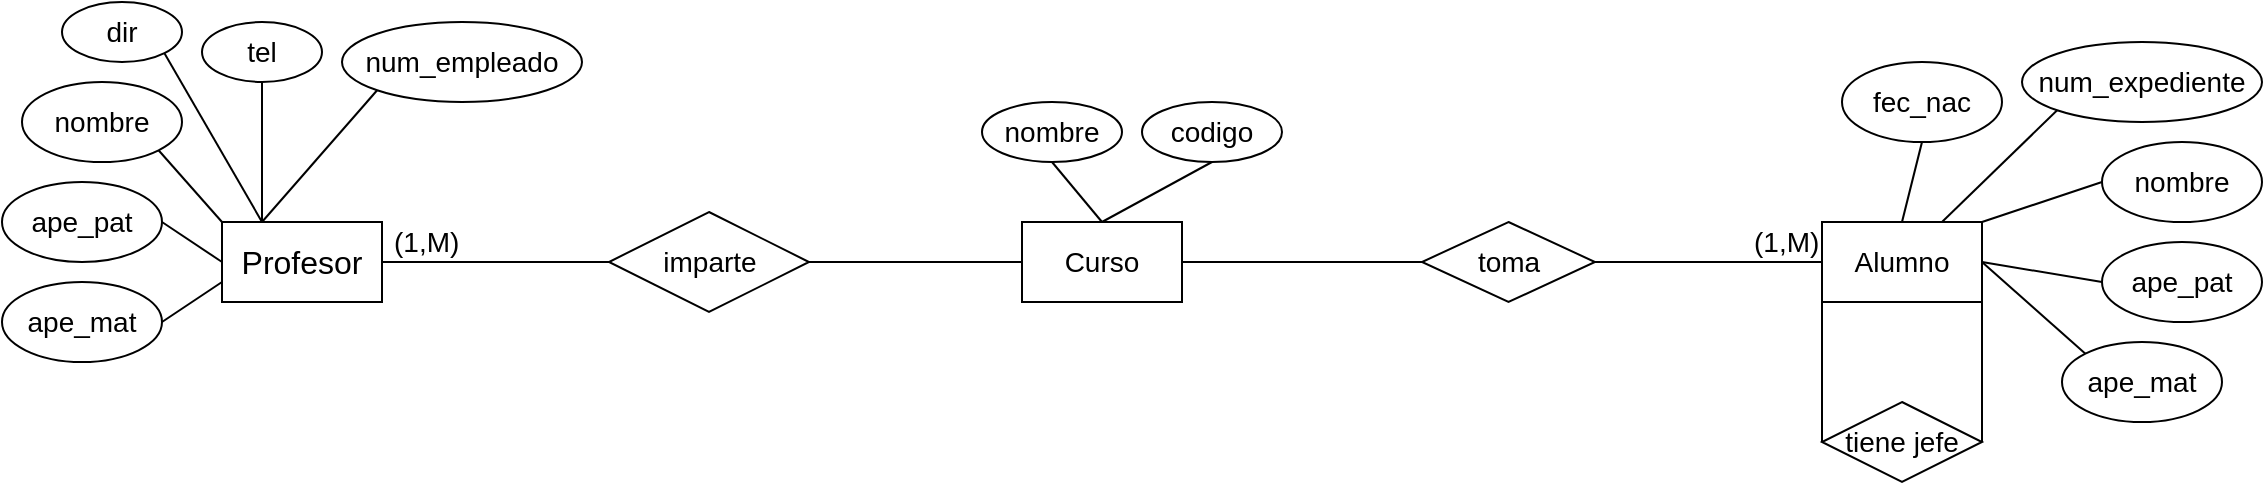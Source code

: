<mxfile version="13.8.0" type="github">
  <diagram id="ArHhOgh3IaD8CNQqkL_k" name="Page-1">
    <mxGraphModel dx="1102" dy="614" grid="1" gridSize="10" guides="1" tooltips="1" connect="1" arrows="1" fold="1" page="1" pageScale="1" pageWidth="827" pageHeight="1169" math="0" shadow="0">
      <root>
        <mxCell id="0" />
        <mxCell id="1" parent="0" />
        <mxCell id="pSBBILQs86cwOw-8D6nt-1" value="Profesor" style="rounded=0;whiteSpace=wrap;html=1;fontSize=16;" vertex="1" parent="1">
          <mxGeometry x="120" y="280" width="80" height="40" as="geometry" />
        </mxCell>
        <mxCell id="pSBBILQs86cwOw-8D6nt-2" value="num_empleado" style="ellipse;whiteSpace=wrap;html=1;align=center;fontSize=14;" vertex="1" parent="1">
          <mxGeometry x="180" y="180" width="120" height="40" as="geometry" />
        </mxCell>
        <mxCell id="pSBBILQs86cwOw-8D6nt-3" value="nombre" style="ellipse;whiteSpace=wrap;html=1;align=center;fontSize=14;" vertex="1" parent="1">
          <mxGeometry x="20" y="210" width="80" height="40" as="geometry" />
        </mxCell>
        <mxCell id="pSBBILQs86cwOw-8D6nt-4" value="ape_pat" style="ellipse;whiteSpace=wrap;html=1;align=center;fontSize=14;" vertex="1" parent="1">
          <mxGeometry x="10" y="260" width="80" height="40" as="geometry" />
        </mxCell>
        <mxCell id="pSBBILQs86cwOw-8D6nt-7" value="ape_mat" style="ellipse;whiteSpace=wrap;html=1;align=center;fontSize=14;" vertex="1" parent="1">
          <mxGeometry x="10" y="310" width="80" height="40" as="geometry" />
        </mxCell>
        <mxCell id="pSBBILQs86cwOw-8D6nt-8" value="dir" style="ellipse;whiteSpace=wrap;html=1;align=center;fontSize=14;" vertex="1" parent="1">
          <mxGeometry x="40" y="170" width="60" height="30" as="geometry" />
        </mxCell>
        <mxCell id="pSBBILQs86cwOw-8D6nt-9" value="tel" style="ellipse;whiteSpace=wrap;html=1;align=center;fontSize=14;" vertex="1" parent="1">
          <mxGeometry x="110" y="180" width="60" height="30" as="geometry" />
        </mxCell>
        <mxCell id="pSBBILQs86cwOw-8D6nt-10" value="" style="endArrow=none;html=1;rounded=0;fontSize=14;exitX=1;exitY=0.5;exitDx=0;exitDy=0;entryX=0;entryY=0.75;entryDx=0;entryDy=0;" edge="1" parent="1" source="pSBBILQs86cwOw-8D6nt-7" target="pSBBILQs86cwOw-8D6nt-1">
          <mxGeometry relative="1" as="geometry">
            <mxPoint x="330" y="320" as="sourcePoint" />
            <mxPoint x="490" y="320" as="targetPoint" />
          </mxGeometry>
        </mxCell>
        <mxCell id="pSBBILQs86cwOw-8D6nt-11" value="" style="endArrow=none;html=1;rounded=0;fontSize=14;exitX=0;exitY=1;exitDx=0;exitDy=0;entryX=0.25;entryY=0;entryDx=0;entryDy=0;" edge="1" parent="1" source="pSBBILQs86cwOw-8D6nt-2" target="pSBBILQs86cwOw-8D6nt-1">
          <mxGeometry relative="1" as="geometry">
            <mxPoint x="330" y="320" as="sourcePoint" />
            <mxPoint x="490" y="320" as="targetPoint" />
          </mxGeometry>
        </mxCell>
        <mxCell id="pSBBILQs86cwOw-8D6nt-12" value="" style="endArrow=none;html=1;rounded=0;fontSize=14;entryX=0.25;entryY=0;entryDx=0;entryDy=0;" edge="1" parent="1" source="pSBBILQs86cwOw-8D6nt-9" target="pSBBILQs86cwOw-8D6nt-1">
          <mxGeometry relative="1" as="geometry">
            <mxPoint x="330" y="320" as="sourcePoint" />
            <mxPoint x="490" y="320" as="targetPoint" />
          </mxGeometry>
        </mxCell>
        <mxCell id="pSBBILQs86cwOw-8D6nt-13" value="" style="endArrow=none;html=1;rounded=0;fontSize=14;exitX=1;exitY=1;exitDx=0;exitDy=0;entryX=0.25;entryY=0;entryDx=0;entryDy=0;" edge="1" parent="1" source="pSBBILQs86cwOw-8D6nt-8" target="pSBBILQs86cwOw-8D6nt-1">
          <mxGeometry relative="1" as="geometry">
            <mxPoint x="330" y="320" as="sourcePoint" />
            <mxPoint x="490" y="320" as="targetPoint" />
          </mxGeometry>
        </mxCell>
        <mxCell id="pSBBILQs86cwOw-8D6nt-14" value="" style="endArrow=none;html=1;rounded=0;fontSize=14;exitX=1;exitY=1;exitDx=0;exitDy=0;entryX=0;entryY=0;entryDx=0;entryDy=0;" edge="1" parent="1" source="pSBBILQs86cwOw-8D6nt-3" target="pSBBILQs86cwOw-8D6nt-1">
          <mxGeometry relative="1" as="geometry">
            <mxPoint x="330" y="320" as="sourcePoint" />
            <mxPoint x="490" y="320" as="targetPoint" />
          </mxGeometry>
        </mxCell>
        <mxCell id="pSBBILQs86cwOw-8D6nt-15" value="" style="endArrow=none;html=1;rounded=0;fontSize=14;exitX=1;exitY=0.5;exitDx=0;exitDy=0;entryX=0;entryY=0.5;entryDx=0;entryDy=0;" edge="1" parent="1" source="pSBBILQs86cwOw-8D6nt-4" target="pSBBILQs86cwOw-8D6nt-1">
          <mxGeometry relative="1" as="geometry">
            <mxPoint x="330" y="320" as="sourcePoint" />
            <mxPoint x="490" y="320" as="targetPoint" />
          </mxGeometry>
        </mxCell>
        <mxCell id="pSBBILQs86cwOw-8D6nt-16" value="Curso" style="whiteSpace=wrap;html=1;align=center;fontSize=14;" vertex="1" parent="1">
          <mxGeometry x="520" y="280" width="80" height="40" as="geometry" />
        </mxCell>
        <mxCell id="pSBBILQs86cwOw-8D6nt-17" value="nombre" style="ellipse;whiteSpace=wrap;html=1;align=center;fontSize=14;" vertex="1" parent="1">
          <mxGeometry x="500" y="220" width="70" height="30" as="geometry" />
        </mxCell>
        <mxCell id="pSBBILQs86cwOw-8D6nt-18" value="codigo" style="ellipse;whiteSpace=wrap;html=1;align=center;fontSize=14;" vertex="1" parent="1">
          <mxGeometry x="580" y="220" width="70" height="30" as="geometry" />
        </mxCell>
        <mxCell id="pSBBILQs86cwOw-8D6nt-19" value="" style="endArrow=none;html=1;rounded=0;fontSize=14;exitX=0.5;exitY=1;exitDx=0;exitDy=0;entryX=0.5;entryY=0;entryDx=0;entryDy=0;" edge="1" parent="1" source="pSBBILQs86cwOw-8D6nt-18" target="pSBBILQs86cwOw-8D6nt-16">
          <mxGeometry relative="1" as="geometry">
            <mxPoint x="490" y="320" as="sourcePoint" />
            <mxPoint x="650" y="320" as="targetPoint" />
          </mxGeometry>
        </mxCell>
        <mxCell id="pSBBILQs86cwOw-8D6nt-20" value="" style="endArrow=none;html=1;rounded=0;fontSize=14;exitX=0.5;exitY=1;exitDx=0;exitDy=0;entryX=0.5;entryY=0;entryDx=0;entryDy=0;" edge="1" parent="1" source="pSBBILQs86cwOw-8D6nt-17" target="pSBBILQs86cwOw-8D6nt-16">
          <mxGeometry relative="1" as="geometry">
            <mxPoint x="490" y="320" as="sourcePoint" />
            <mxPoint x="650" y="320" as="targetPoint" />
          </mxGeometry>
        </mxCell>
        <mxCell id="pSBBILQs86cwOw-8D6nt-21" value="Alumno" style="whiteSpace=wrap;html=1;align=center;fontSize=14;" vertex="1" parent="1">
          <mxGeometry x="920" y="280" width="80" height="40" as="geometry" />
        </mxCell>
        <mxCell id="pSBBILQs86cwOw-8D6nt-22" value="num_expediente" style="ellipse;whiteSpace=wrap;html=1;align=center;fontSize=14;" vertex="1" parent="1">
          <mxGeometry x="1020" y="190" width="120" height="40" as="geometry" />
        </mxCell>
        <mxCell id="pSBBILQs86cwOw-8D6nt-23" value="nombre" style="ellipse;whiteSpace=wrap;html=1;align=center;fontSize=14;" vertex="1" parent="1">
          <mxGeometry x="1060" y="240" width="80" height="40" as="geometry" />
        </mxCell>
        <mxCell id="pSBBILQs86cwOw-8D6nt-24" value="ape_pat" style="ellipse;whiteSpace=wrap;html=1;align=center;fontSize=14;" vertex="1" parent="1">
          <mxGeometry x="1060" y="290" width="80" height="40" as="geometry" />
        </mxCell>
        <mxCell id="pSBBILQs86cwOw-8D6nt-25" value="ape_mat" style="ellipse;whiteSpace=wrap;html=1;align=center;fontSize=14;" vertex="1" parent="1">
          <mxGeometry x="1040" y="340" width="80" height="40" as="geometry" />
        </mxCell>
        <mxCell id="pSBBILQs86cwOw-8D6nt-26" value="fec_nac" style="ellipse;whiteSpace=wrap;html=1;align=center;fontSize=14;" vertex="1" parent="1">
          <mxGeometry x="930" y="200" width="80" height="40" as="geometry" />
        </mxCell>
        <mxCell id="pSBBILQs86cwOw-8D6nt-27" value="" style="endArrow=none;html=1;rounded=0;fontSize=14;entryX=0;entryY=0;entryDx=0;entryDy=0;exitX=1;exitY=0.5;exitDx=0;exitDy=0;" edge="1" parent="1" source="pSBBILQs86cwOw-8D6nt-21" target="pSBBILQs86cwOw-8D6nt-25">
          <mxGeometry relative="1" as="geometry">
            <mxPoint x="650" y="320" as="sourcePoint" />
            <mxPoint x="810" y="320" as="targetPoint" />
          </mxGeometry>
        </mxCell>
        <mxCell id="pSBBILQs86cwOw-8D6nt-28" value="" style="endArrow=none;html=1;rounded=0;fontSize=14;entryX=0;entryY=0.5;entryDx=0;entryDy=0;exitX=1;exitY=0.5;exitDx=0;exitDy=0;" edge="1" parent="1" source="pSBBILQs86cwOw-8D6nt-21" target="pSBBILQs86cwOw-8D6nt-24">
          <mxGeometry relative="1" as="geometry">
            <mxPoint x="650" y="320" as="sourcePoint" />
            <mxPoint x="810" y="320" as="targetPoint" />
          </mxGeometry>
        </mxCell>
        <mxCell id="pSBBILQs86cwOw-8D6nt-29" value="" style="endArrow=none;html=1;rounded=0;fontSize=14;entryX=0;entryY=0.5;entryDx=0;entryDy=0;exitX=1;exitY=0;exitDx=0;exitDy=0;" edge="1" parent="1" source="pSBBILQs86cwOw-8D6nt-21" target="pSBBILQs86cwOw-8D6nt-23">
          <mxGeometry relative="1" as="geometry">
            <mxPoint x="650" y="320" as="sourcePoint" />
            <mxPoint x="810" y="320" as="targetPoint" />
          </mxGeometry>
        </mxCell>
        <mxCell id="pSBBILQs86cwOw-8D6nt-30" value="" style="endArrow=none;html=1;rounded=0;fontSize=14;entryX=0;entryY=1;entryDx=0;entryDy=0;exitX=0.75;exitY=0;exitDx=0;exitDy=0;" edge="1" parent="1" source="pSBBILQs86cwOw-8D6nt-21" target="pSBBILQs86cwOw-8D6nt-22">
          <mxGeometry relative="1" as="geometry">
            <mxPoint x="650" y="320" as="sourcePoint" />
            <mxPoint x="810" y="320" as="targetPoint" />
          </mxGeometry>
        </mxCell>
        <mxCell id="pSBBILQs86cwOw-8D6nt-31" value="" style="endArrow=none;html=1;rounded=0;fontSize=14;entryX=0.5;entryY=1;entryDx=0;entryDy=0;exitX=0.5;exitY=0;exitDx=0;exitDy=0;" edge="1" parent="1" source="pSBBILQs86cwOw-8D6nt-21" target="pSBBILQs86cwOw-8D6nt-26">
          <mxGeometry relative="1" as="geometry">
            <mxPoint x="650" y="320" as="sourcePoint" />
            <mxPoint x="810" y="320" as="targetPoint" />
          </mxGeometry>
        </mxCell>
        <mxCell id="pSBBILQs86cwOw-8D6nt-33" value="imparte" style="shape=rhombus;perimeter=rhombusPerimeter;whiteSpace=wrap;html=1;align=center;fontSize=14;" vertex="1" parent="1">
          <mxGeometry x="313.5" y="275" width="100" height="50" as="geometry" />
        </mxCell>
        <mxCell id="pSBBILQs86cwOw-8D6nt-34" value="" style="endArrow=none;html=1;rounded=0;fontSize=14;exitX=1;exitY=0.5;exitDx=0;exitDy=0;entryX=0;entryY=0.5;entryDx=0;entryDy=0;" edge="1" parent="1" source="pSBBILQs86cwOw-8D6nt-1" target="pSBBILQs86cwOw-8D6nt-33">
          <mxGeometry relative="1" as="geometry">
            <mxPoint x="330" y="320" as="sourcePoint" />
            <mxPoint x="490" y="320" as="targetPoint" />
          </mxGeometry>
        </mxCell>
        <mxCell id="pSBBILQs86cwOw-8D6nt-35" value="" style="endArrow=none;html=1;rounded=0;fontSize=14;entryX=0;entryY=0.5;entryDx=0;entryDy=0;exitX=1;exitY=0.5;exitDx=0;exitDy=0;" edge="1" parent="1" source="pSBBILQs86cwOw-8D6nt-33" target="pSBBILQs86cwOw-8D6nt-16">
          <mxGeometry relative="1" as="geometry">
            <mxPoint x="330" y="320" as="sourcePoint" />
            <mxPoint x="490" y="320" as="targetPoint" />
          </mxGeometry>
        </mxCell>
        <mxCell id="pSBBILQs86cwOw-8D6nt-41" value="tiene jefe" style="shape=rhombus;perimeter=rhombusPerimeter;whiteSpace=wrap;html=1;align=center;fontSize=14;" vertex="1" parent="1">
          <mxGeometry x="920" y="370" width="80" height="40" as="geometry" />
        </mxCell>
        <mxCell id="pSBBILQs86cwOw-8D6nt-42" value="" style="endArrow=none;html=1;rounded=0;fontSize=14;entryX=0;entryY=1;entryDx=0;entryDy=0;exitX=0;exitY=0.5;exitDx=0;exitDy=0;" edge="1" parent="1" source="pSBBILQs86cwOw-8D6nt-41" target="pSBBILQs86cwOw-8D6nt-21">
          <mxGeometry relative="1" as="geometry">
            <mxPoint x="900" y="380" as="sourcePoint" />
            <mxPoint x="800" y="320" as="targetPoint" />
          </mxGeometry>
        </mxCell>
        <mxCell id="pSBBILQs86cwOw-8D6nt-43" value="" style="endArrow=none;html=1;rounded=0;fontSize=14;entryX=1;entryY=1;entryDx=0;entryDy=0;exitX=1;exitY=0.5;exitDx=0;exitDy=0;" edge="1" parent="1" source="pSBBILQs86cwOw-8D6nt-41" target="pSBBILQs86cwOw-8D6nt-21">
          <mxGeometry relative="1" as="geometry">
            <mxPoint x="640" y="320" as="sourcePoint" />
            <mxPoint x="800" y="320" as="targetPoint" />
          </mxGeometry>
        </mxCell>
        <mxCell id="pSBBILQs86cwOw-8D6nt-36" value="toma" style="shape=rhombus;perimeter=rhombusPerimeter;whiteSpace=wrap;html=1;align=center;fontSize=14;" vertex="1" parent="1">
          <mxGeometry x="720" y="280" width="86.5" height="40" as="geometry" />
        </mxCell>
        <mxCell id="pSBBILQs86cwOw-8D6nt-47" value="" style="endArrow=none;html=1;rounded=0;fontSize=14;entryX=0;entryY=0.5;entryDx=0;entryDy=0;exitX=1;exitY=0.5;exitDx=0;exitDy=0;" edge="1" parent="1" source="pSBBILQs86cwOw-8D6nt-16" target="pSBBILQs86cwOw-8D6nt-36">
          <mxGeometry relative="1" as="geometry">
            <mxPoint x="460" y="320" as="sourcePoint" />
            <mxPoint x="620" y="320" as="targetPoint" />
          </mxGeometry>
        </mxCell>
        <mxCell id="pSBBILQs86cwOw-8D6nt-48" value="" style="endArrow=none;html=1;rounded=0;fontSize=14;entryX=0;entryY=0.5;entryDx=0;entryDy=0;exitX=1;exitY=0.5;exitDx=0;exitDy=0;" edge="1" parent="1" source="pSBBILQs86cwOw-8D6nt-36" target="pSBBILQs86cwOw-8D6nt-21">
          <mxGeometry relative="1" as="geometry">
            <mxPoint x="460" y="320" as="sourcePoint" />
            <mxPoint x="620" y="320" as="targetPoint" />
          </mxGeometry>
        </mxCell>
        <mxCell id="pSBBILQs86cwOw-8D6nt-49" value="(1,M)" style="text;strokeColor=none;fillColor=none;spacingLeft=4;spacingRight=4;overflow=hidden;rotatable=0;points=[[0,0.5],[1,0.5]];portConstraint=eastwest;fontSize=14;" vertex="1" parent="1">
          <mxGeometry x="880" y="275" width="50" height="30" as="geometry" />
        </mxCell>
        <mxCell id="pSBBILQs86cwOw-8D6nt-51" value="(1,M)" style="text;strokeColor=none;fillColor=none;spacingLeft=4;spacingRight=4;overflow=hidden;rotatable=0;points=[[0,0.5],[1,0.5]];portConstraint=eastwest;fontSize=14;" vertex="1" parent="1">
          <mxGeometry x="200" y="275" width="50" height="30" as="geometry" />
        </mxCell>
      </root>
    </mxGraphModel>
  </diagram>
</mxfile>
